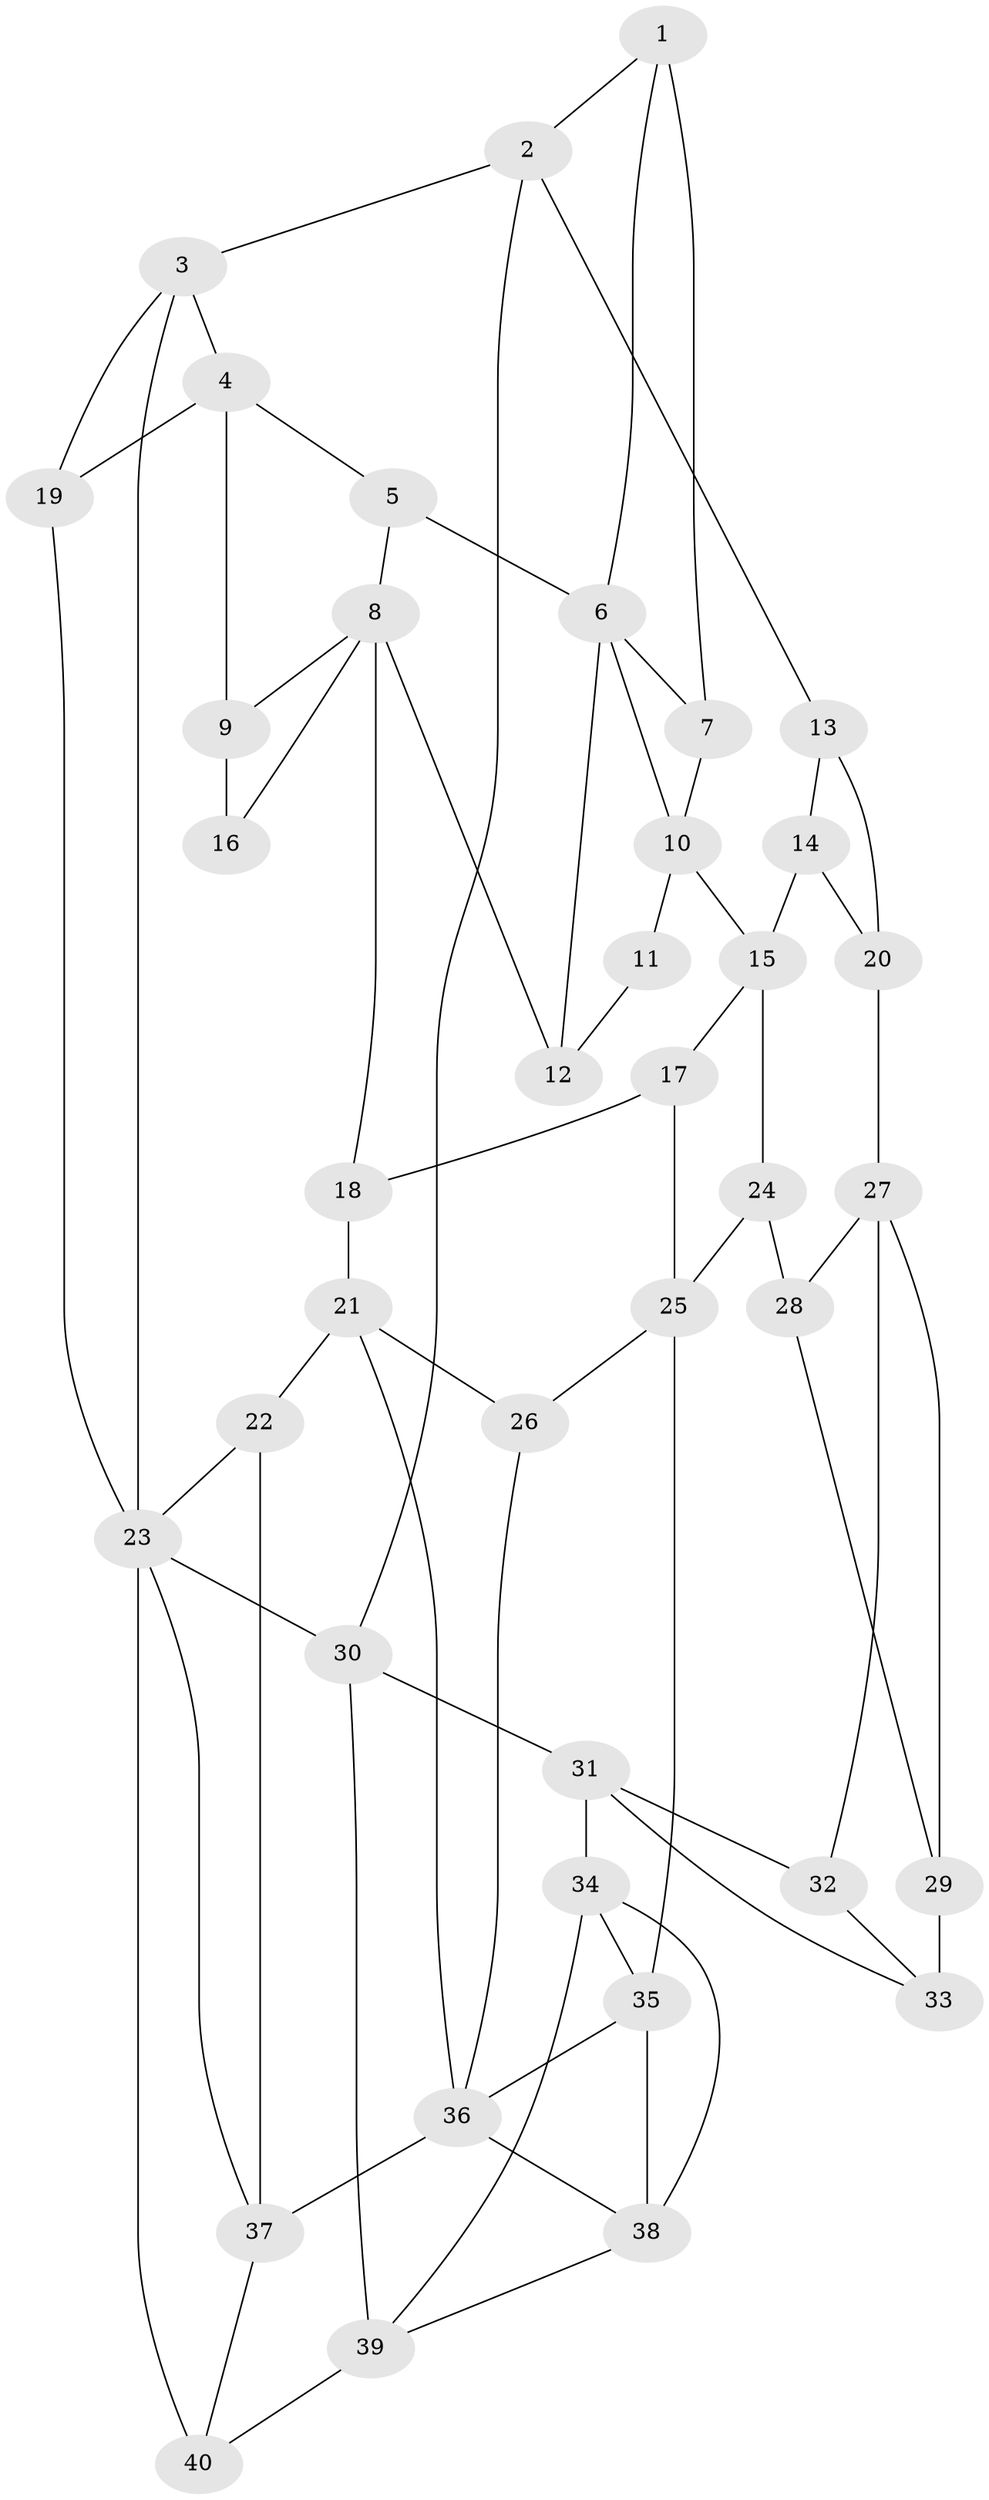 // original degree distribution, {3: 0.02040816326530612, 5: 0.5714285714285714, 4: 0.21428571428571427, 6: 0.19387755102040816}
// Generated by graph-tools (version 1.1) at 2025/54/03/04/25 22:54:38]
// undirected, 40 vertices, 71 edges
graph export_dot {
  node [color=gray90,style=filled];
  1;
  2;
  3;
  4;
  5;
  6;
  7;
  8;
  9;
  10;
  11;
  12;
  13;
  14;
  15;
  16;
  17;
  18;
  19;
  20;
  21;
  22;
  23;
  24;
  25;
  26;
  27;
  28;
  29;
  30;
  31;
  32;
  33;
  34;
  35;
  36;
  37;
  38;
  39;
  40;
  1 -- 2 [weight=1.0];
  1 -- 6 [weight=1.0];
  1 -- 7 [weight=2.0];
  2 -- 3 [weight=1.0];
  2 -- 13 [weight=1.0];
  2 -- 30 [weight=1.0];
  3 -- 4 [weight=1.0];
  3 -- 19 [weight=1.0];
  3 -- 23 [weight=1.0];
  4 -- 5 [weight=1.0];
  4 -- 9 [weight=3.0];
  4 -- 19 [weight=1.0];
  5 -- 6 [weight=2.0];
  5 -- 8 [weight=1.0];
  6 -- 7 [weight=1.0];
  6 -- 10 [weight=1.0];
  6 -- 12 [weight=1.0];
  7 -- 10 [weight=1.0];
  8 -- 9 [weight=1.0];
  8 -- 12 [weight=1.0];
  8 -- 16 [weight=1.0];
  8 -- 18 [weight=2.0];
  9 -- 16 [weight=2.0];
  10 -- 11 [weight=2.0];
  10 -- 15 [weight=2.0];
  11 -- 12 [weight=1.0];
  13 -- 14 [weight=1.0];
  13 -- 20 [weight=1.0];
  14 -- 15 [weight=2.0];
  14 -- 20 [weight=3.0];
  15 -- 17 [weight=1.0];
  15 -- 24 [weight=1.0];
  17 -- 18 [weight=1.0];
  17 -- 25 [weight=1.0];
  18 -- 21 [weight=2.0];
  19 -- 23 [weight=1.0];
  20 -- 27 [weight=2.0];
  21 -- 22 [weight=1.0];
  21 -- 26 [weight=2.0];
  21 -- 36 [weight=1.0];
  22 -- 23 [weight=1.0];
  22 -- 37 [weight=2.0];
  23 -- 30 [weight=1.0];
  23 -- 37 [weight=1.0];
  23 -- 40 [weight=2.0];
  24 -- 25 [weight=1.0];
  24 -- 28 [weight=1.0];
  25 -- 26 [weight=1.0];
  25 -- 35 [weight=1.0];
  26 -- 36 [weight=1.0];
  27 -- 28 [weight=1.0];
  27 -- 29 [weight=1.0];
  27 -- 32 [weight=1.0];
  28 -- 29 [weight=1.0];
  29 -- 33 [weight=4.0];
  30 -- 31 [weight=1.0];
  30 -- 39 [weight=1.0];
  31 -- 32 [weight=1.0];
  31 -- 33 [weight=1.0];
  31 -- 34 [weight=2.0];
  32 -- 33 [weight=1.0];
  34 -- 35 [weight=2.0];
  34 -- 38 [weight=1.0];
  34 -- 39 [weight=1.0];
  35 -- 36 [weight=1.0];
  35 -- 38 [weight=1.0];
  36 -- 37 [weight=2.0];
  36 -- 38 [weight=1.0];
  37 -- 40 [weight=1.0];
  38 -- 39 [weight=1.0];
  39 -- 40 [weight=1.0];
}
